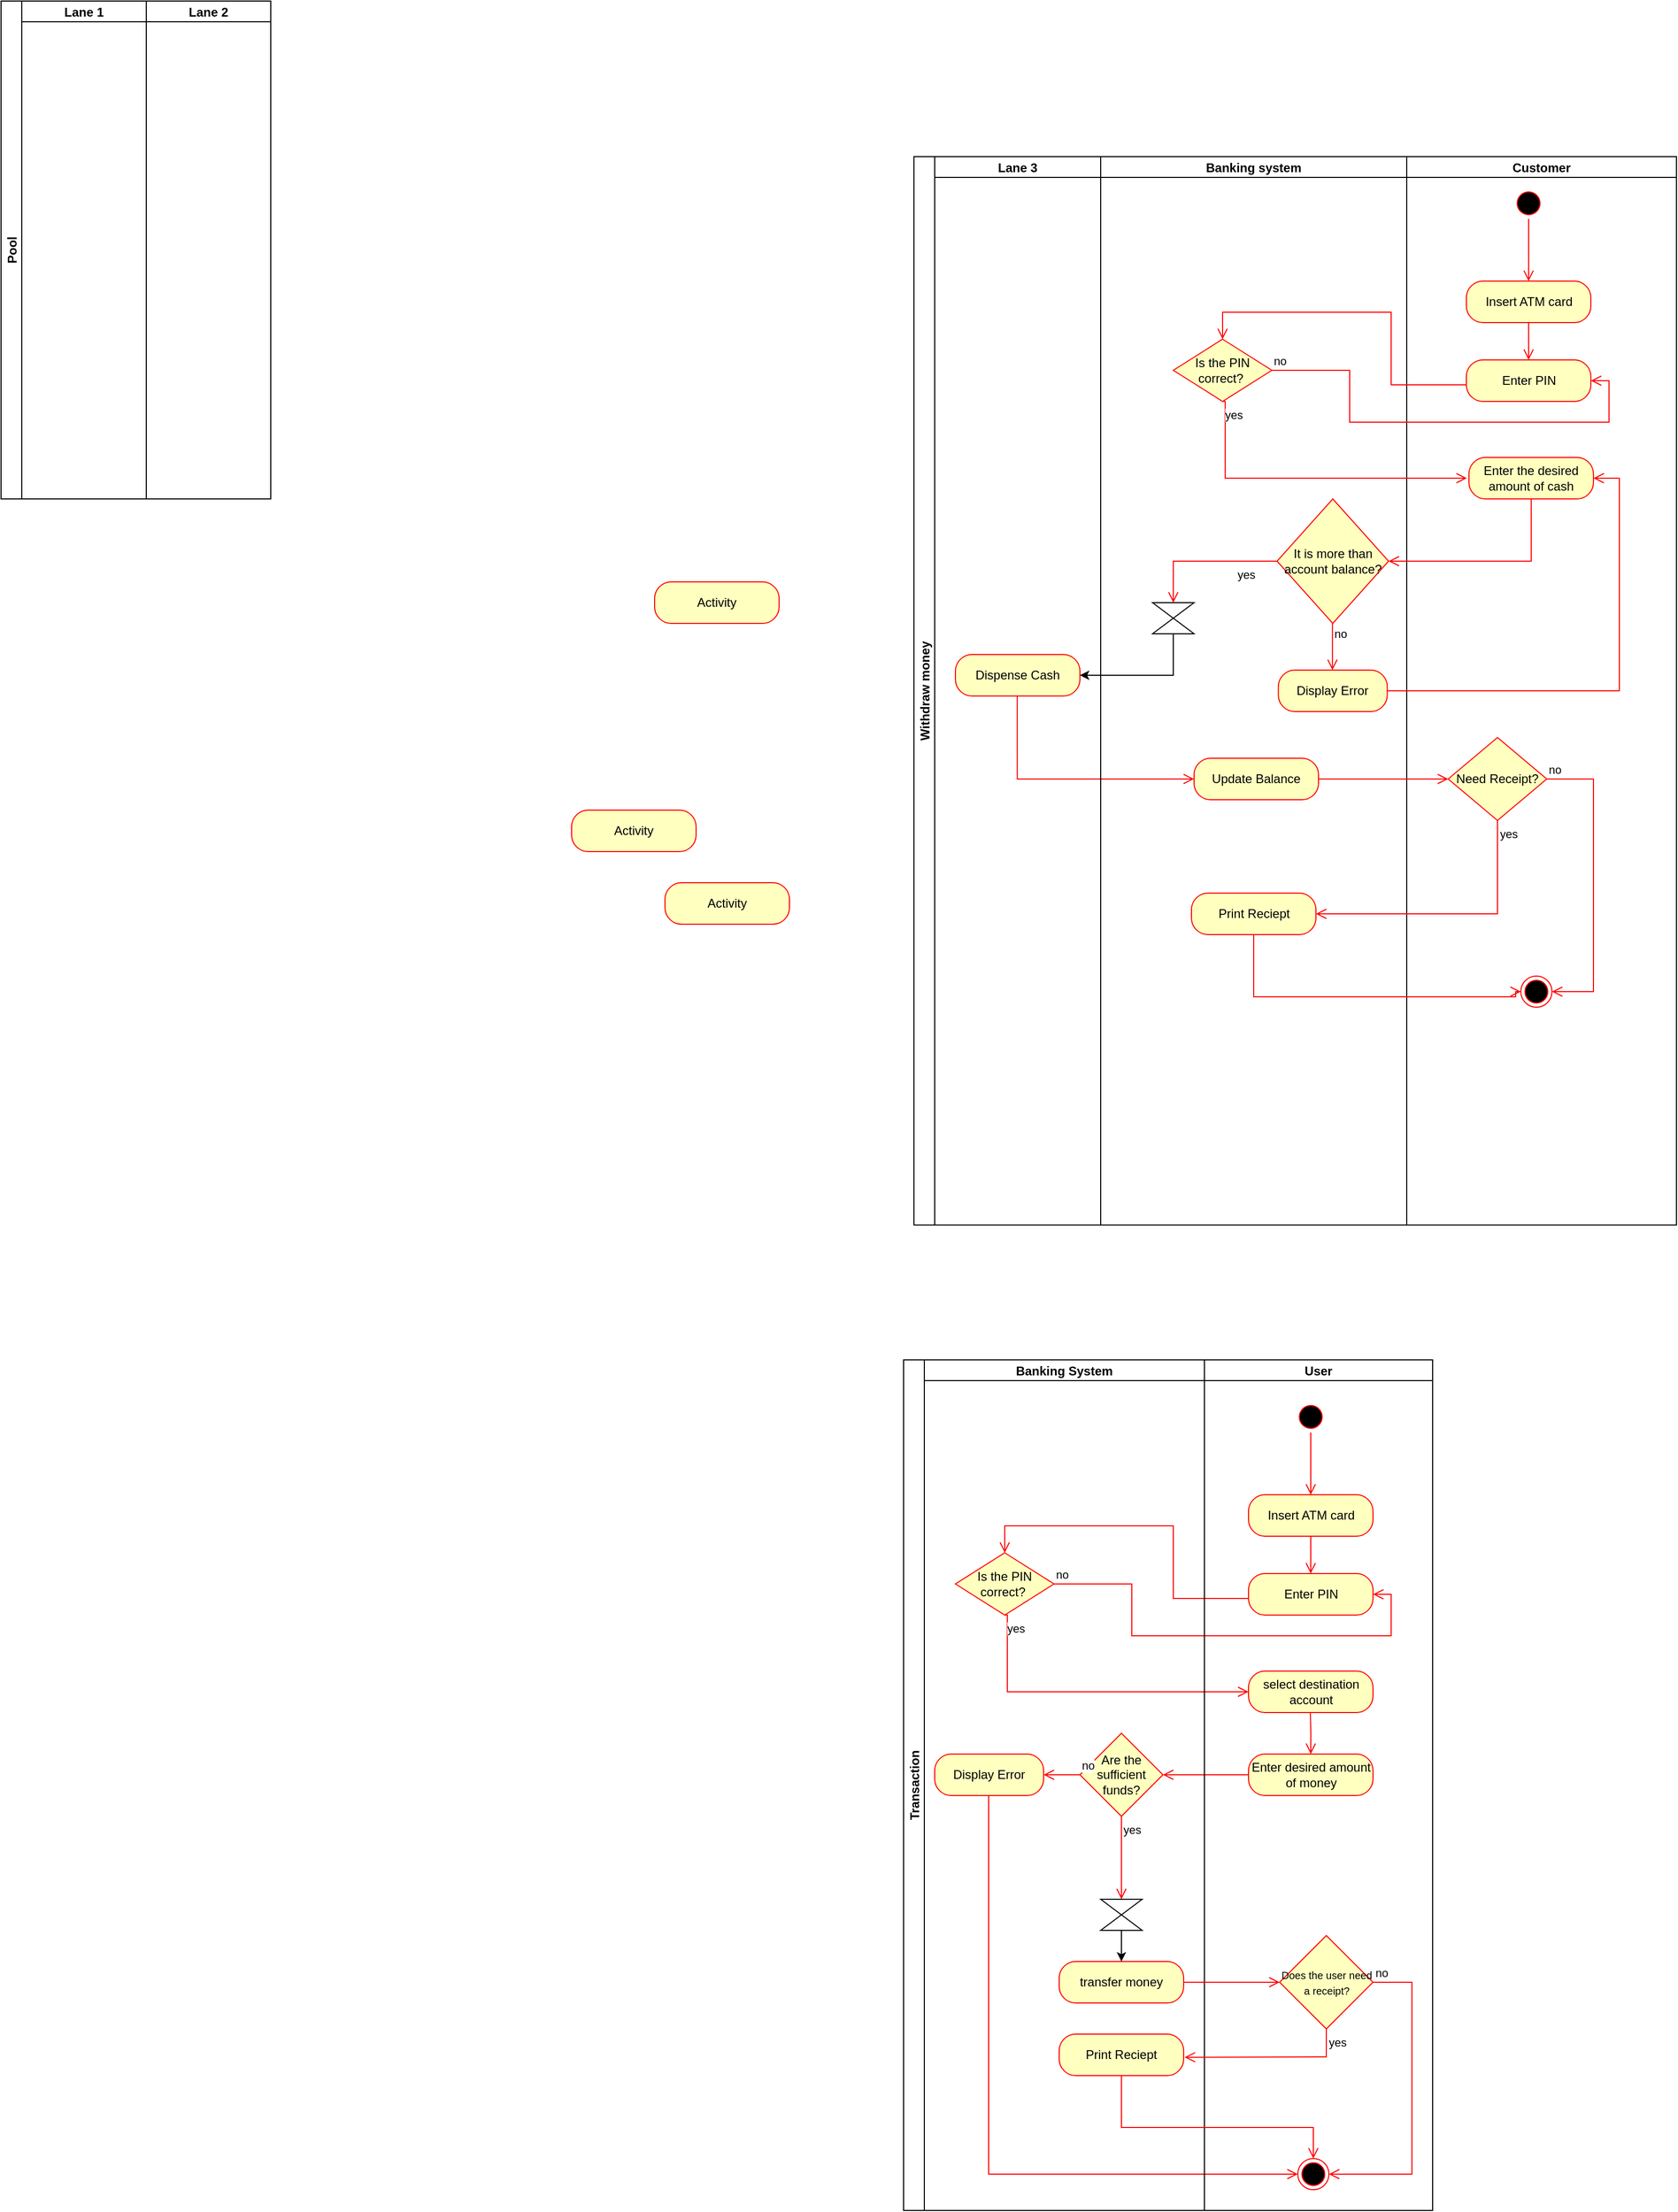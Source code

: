 <mxfile version="24.3.1" type="github">
  <diagram name="Page-1" id="arwiRg_OSkmTxciDIUxF">
    <mxGraphModel dx="2738" dy="3161" grid="1" gridSize="10" guides="1" tooltips="1" connect="1" arrows="1" fold="1" page="1" pageScale="1" pageWidth="850" pageHeight="1100" math="0" shadow="0">
      <root>
        <mxCell id="0" />
        <mxCell id="1" parent="0" />
        <mxCell id="LyGaWGMWj2QUgu-wXZLi-1" value="Withdraw money" style="swimlane;childLayout=stackLayout;resizeParent=1;resizeParentMax=0;startSize=20;horizontal=0;horizontalStack=1;" vertex="1" parent="1">
          <mxGeometry x="150" y="-1420" width="735" height="1030" as="geometry" />
        </mxCell>
        <mxCell id="LyGaWGMWj2QUgu-wXZLi-66" value="Lane 3" style="swimlane;startSize=20;" vertex="1" parent="LyGaWGMWj2QUgu-wXZLi-1">
          <mxGeometry x="20" width="160" height="1030" as="geometry" />
        </mxCell>
        <mxCell id="LyGaWGMWj2QUgu-wXZLi-53" value="Dispense Cash" style="rounded=1;whiteSpace=wrap;html=1;arcSize=40;fontColor=#000000;fillColor=#ffffc0;strokeColor=#ff0000;" vertex="1" parent="LyGaWGMWj2QUgu-wXZLi-66">
          <mxGeometry x="20" y="480" width="120" height="40" as="geometry" />
        </mxCell>
        <mxCell id="LyGaWGMWj2QUgu-wXZLi-72" value="" style="edgeStyle=orthogonalEdgeStyle;html=1;verticalAlign=bottom;endArrow=open;endSize=8;strokeColor=#ff0000;rounded=0;" edge="1" parent="LyGaWGMWj2QUgu-wXZLi-66">
          <mxGeometry relative="1" as="geometry">
            <mxPoint x="250" y="600" as="targetPoint" />
            <mxPoint x="79.58" y="520.0" as="sourcePoint" />
            <Array as="points">
              <mxPoint x="80" y="600" />
            </Array>
          </mxGeometry>
        </mxCell>
        <mxCell id="LyGaWGMWj2QUgu-wXZLi-3" value="Banking system" style="swimlane;startSize=20;" vertex="1" parent="LyGaWGMWj2QUgu-wXZLi-1">
          <mxGeometry x="180" width="295" height="1030" as="geometry" />
        </mxCell>
        <mxCell id="LyGaWGMWj2QUgu-wXZLi-50" value="It is more than account balance?" style="rhombus;whiteSpace=wrap;html=1;fontColor=#000000;fillColor=#ffffc0;strokeColor=#ff0000;" vertex="1" parent="LyGaWGMWj2QUgu-wXZLi-3">
          <mxGeometry x="170" y="330" width="107.5" height="120" as="geometry" />
        </mxCell>
        <mxCell id="LyGaWGMWj2QUgu-wXZLi-51" value="Display Error" style="rounded=1;whiteSpace=wrap;html=1;arcSize=40;fontColor=#000000;fillColor=#ffffc0;strokeColor=#ff0000;" vertex="1" parent="LyGaWGMWj2QUgu-wXZLi-3">
          <mxGeometry x="171.25" y="495" width="105" height="40" as="geometry" />
        </mxCell>
        <mxCell id="LyGaWGMWj2QUgu-wXZLi-52" value="" style="edgeStyle=orthogonalEdgeStyle;html=1;align=left;verticalAlign=bottom;endArrow=open;endSize=8;strokeColor=#ff0000;rounded=0;exitX=0.5;exitY=1;exitDx=0;exitDy=0;entryX=0.5;entryY=0;entryDx=0;entryDy=0;" edge="1" parent="LyGaWGMWj2QUgu-wXZLi-3">
          <mxGeometry x="-1" relative="1" as="geometry">
            <mxPoint x="223.41" y="495" as="targetPoint" />
            <mxPoint x="223.41" y="450" as="sourcePoint" />
            <Array as="points" />
          </mxGeometry>
        </mxCell>
        <mxCell id="LyGaWGMWj2QUgu-wXZLi-58" value="no" style="edgeLabel;html=1;align=center;verticalAlign=middle;resizable=0;points=[];" vertex="1" connectable="0" parent="LyGaWGMWj2QUgu-wXZLi-52">
          <mxGeometry x="-0.261" y="-1" relative="1" as="geometry">
            <mxPoint x="8" y="-7" as="offset" />
          </mxGeometry>
        </mxCell>
        <mxCell id="LyGaWGMWj2QUgu-wXZLi-54" value="yes" style="edgeStyle=orthogonalEdgeStyle;html=1;align=left;verticalAlign=top;endArrow=open;endSize=8;strokeColor=#ff0000;rounded=0;exitX=0;exitY=0.5;exitDx=0;exitDy=0;entryX=0.5;entryY=0;entryDx=0;entryDy=0;" edge="1" parent="LyGaWGMWj2QUgu-wXZLi-3" source="LyGaWGMWj2QUgu-wXZLi-50" target="LyGaWGMWj2QUgu-wXZLi-56">
          <mxGeometry x="-0.428" relative="1" as="geometry">
            <mxPoint x="50" y="410" as="targetPoint" />
            <Array as="points">
              <mxPoint x="70" y="390" />
            </Array>
            <mxPoint as="offset" />
          </mxGeometry>
        </mxCell>
        <mxCell id="LyGaWGMWj2QUgu-wXZLi-56" value="" style="shape=collate;html=1;" vertex="1" parent="LyGaWGMWj2QUgu-wXZLi-3">
          <mxGeometry x="50" y="430" width="40" height="30" as="geometry" />
        </mxCell>
        <mxCell id="LyGaWGMWj2QUgu-wXZLi-69" value="Update Balance" style="rounded=1;whiteSpace=wrap;html=1;arcSize=40;fontColor=#000000;fillColor=#ffffc0;strokeColor=#ff0000;" vertex="1" parent="LyGaWGMWj2QUgu-wXZLi-3">
          <mxGeometry x="90" y="580" width="120" height="40" as="geometry" />
        </mxCell>
        <mxCell id="LyGaWGMWj2QUgu-wXZLi-57" value="Print Reciept" style="rounded=1;whiteSpace=wrap;html=1;arcSize=40;fontColor=#000000;fillColor=#ffffc0;strokeColor=#ff0000;" vertex="1" parent="LyGaWGMWj2QUgu-wXZLi-3">
          <mxGeometry x="87.5" y="710" width="120" height="40" as="geometry" />
        </mxCell>
        <mxCell id="LyGaWGMWj2QUgu-wXZLi-4" value="Customer" style="swimlane;startSize=20;" vertex="1" parent="LyGaWGMWj2QUgu-wXZLi-1">
          <mxGeometry x="475" width="260" height="1030" as="geometry" />
        </mxCell>
        <mxCell id="LyGaWGMWj2QUgu-wXZLi-5" value="" style="ellipse;html=1;shape=endState;fillColor=#000000;strokeColor=#ff0000;" vertex="1" parent="LyGaWGMWj2QUgu-wXZLi-4">
          <mxGeometry x="110" y="790" width="30" height="30" as="geometry" />
        </mxCell>
        <mxCell id="LyGaWGMWj2QUgu-wXZLi-39" value="" style="edgeStyle=orthogonalEdgeStyle;html=1;verticalAlign=bottom;endArrow=open;endSize=8;strokeColor=#ff0000;rounded=0;entryX=0.5;entryY=0;entryDx=0;entryDy=0;exitX=0;exitY=0.5;exitDx=0;exitDy=0;" edge="1" parent="LyGaWGMWj2QUgu-wXZLi-4" source="LyGaWGMWj2QUgu-wXZLi-47" target="LyGaWGMWj2QUgu-wXZLi-42">
          <mxGeometry relative="1" as="geometry">
            <mxPoint x="157.5" y="276" as="targetPoint" />
            <mxPoint x="175" y="220" as="sourcePoint" />
            <Array as="points">
              <mxPoint x="58" y="220" />
              <mxPoint x="-15" y="220" />
              <mxPoint x="-15" y="150" />
              <mxPoint x="-178" y="150" />
            </Array>
          </mxGeometry>
        </mxCell>
        <mxCell id="LyGaWGMWj2QUgu-wXZLi-40" value="no" style="edgeStyle=orthogonalEdgeStyle;html=1;align=left;verticalAlign=bottom;endArrow=open;endSize=8;strokeColor=#ff0000;rounded=0;entryX=1;entryY=0.5;entryDx=0;entryDy=0;exitX=1;exitY=0.5;exitDx=0;exitDy=0;" edge="1" parent="LyGaWGMWj2QUgu-wXZLi-4" source="LyGaWGMWj2QUgu-wXZLi-42" target="LyGaWGMWj2QUgu-wXZLi-47">
          <mxGeometry x="-1" relative="1" as="geometry">
            <mxPoint x="302.5" y="216" as="targetPoint" />
            <Array as="points">
              <mxPoint x="-55" y="206" />
              <mxPoint x="-55" y="256" />
              <mxPoint x="195" y="256" />
              <mxPoint x="195" y="216" />
            </Array>
          </mxGeometry>
        </mxCell>
        <mxCell id="LyGaWGMWj2QUgu-wXZLi-41" value="yes" style="edgeStyle=orthogonalEdgeStyle;html=1;align=left;verticalAlign=top;endArrow=open;endSize=8;strokeColor=#ff0000;rounded=0;exitX=0.5;exitY=1;exitDx=0;exitDy=0;entryX=0;entryY=0.5;entryDx=0;entryDy=0;" edge="1" parent="LyGaWGMWj2QUgu-wXZLi-4" source="LyGaWGMWj2QUgu-wXZLi-42">
          <mxGeometry x="-1" relative="1" as="geometry">
            <mxPoint x="58" y="310" as="targetPoint" />
            <mxPoint x="-57.921" y="286.004" as="sourcePoint" />
            <Array as="points">
              <mxPoint x="-175" y="236" />
              <mxPoint x="-175" y="310" />
            </Array>
          </mxGeometry>
        </mxCell>
        <mxCell id="LyGaWGMWj2QUgu-wXZLi-42" value="Is the PIN correct?&amp;nbsp;" style="rhombus;whiteSpace=wrap;html=1;fontColor=#000000;fillColor=#ffffc0;strokeColor=#ff0000;" vertex="1" parent="LyGaWGMWj2QUgu-wXZLi-4">
          <mxGeometry x="-225" y="176" width="95" height="60" as="geometry" />
        </mxCell>
        <mxCell id="LyGaWGMWj2QUgu-wXZLi-43" value="" style="ellipse;html=1;shape=startState;fillColor=#000000;strokeColor=#ff0000;" vertex="1" parent="LyGaWGMWj2QUgu-wXZLi-4">
          <mxGeometry x="102.5" y="30" width="30" height="30" as="geometry" />
        </mxCell>
        <mxCell id="LyGaWGMWj2QUgu-wXZLi-44" value="" style="edgeStyle=orthogonalEdgeStyle;html=1;verticalAlign=bottom;endArrow=open;endSize=8;strokeColor=#ff0000;rounded=0;" edge="1" parent="LyGaWGMWj2QUgu-wXZLi-4" source="LyGaWGMWj2QUgu-wXZLi-43">
          <mxGeometry relative="1" as="geometry">
            <mxPoint x="117.5" y="120" as="targetPoint" />
          </mxGeometry>
        </mxCell>
        <mxCell id="LyGaWGMWj2QUgu-wXZLi-45" value="Insert ATM card" style="rounded=1;whiteSpace=wrap;html=1;arcSize=40;fontColor=#000000;fillColor=#ffffc0;strokeColor=#ff0000;" vertex="1" parent="LyGaWGMWj2QUgu-wXZLi-4">
          <mxGeometry x="57.5" y="120" width="120" height="40" as="geometry" />
        </mxCell>
        <mxCell id="LyGaWGMWj2QUgu-wXZLi-46" value="" style="edgeStyle=orthogonalEdgeStyle;html=1;verticalAlign=bottom;endArrow=open;endSize=8;strokeColor=#ff0000;rounded=0;entryX=0.5;entryY=0;entryDx=0;entryDy=0;" edge="1" parent="LyGaWGMWj2QUgu-wXZLi-4" source="LyGaWGMWj2QUgu-wXZLi-45" target="LyGaWGMWj2QUgu-wXZLi-47">
          <mxGeometry relative="1" as="geometry">
            <mxPoint x="117.5" y="220" as="targetPoint" />
          </mxGeometry>
        </mxCell>
        <mxCell id="LyGaWGMWj2QUgu-wXZLi-47" value="Enter PIN" style="rounded=1;whiteSpace=wrap;html=1;arcSize=40;fontColor=#000000;fillColor=#ffffc0;strokeColor=#ff0000;" vertex="1" parent="LyGaWGMWj2QUgu-wXZLi-4">
          <mxGeometry x="57.5" y="196" width="120" height="40" as="geometry" />
        </mxCell>
        <mxCell id="LyGaWGMWj2QUgu-wXZLi-48" value="Enter the desired amount of cash" style="rounded=1;whiteSpace=wrap;html=1;arcSize=40;fontColor=#000000;fillColor=#ffffc0;strokeColor=#ff0000;" vertex="1" parent="LyGaWGMWj2QUgu-wXZLi-4">
          <mxGeometry x="60" y="290" width="120" height="40" as="geometry" />
        </mxCell>
        <mxCell id="LyGaWGMWj2QUgu-wXZLi-73" value="Need Receipt?" style="rhombus;whiteSpace=wrap;html=1;fontColor=#000000;fillColor=#ffffc0;strokeColor=#ff0000;" vertex="1" parent="LyGaWGMWj2QUgu-wXZLi-4">
          <mxGeometry x="40" y="560" width="95" height="80" as="geometry" />
        </mxCell>
        <mxCell id="LyGaWGMWj2QUgu-wXZLi-74" value="no" style="edgeStyle=orthogonalEdgeStyle;html=1;align=left;verticalAlign=bottom;endArrow=open;endSize=8;strokeColor=#ff0000;rounded=0;entryX=1;entryY=0.5;entryDx=0;entryDy=0;exitX=1;exitY=0.5;exitDx=0;exitDy=0;" edge="1" source="LyGaWGMWj2QUgu-wXZLi-73" parent="LyGaWGMWj2QUgu-wXZLi-4" target="LyGaWGMWj2QUgu-wXZLi-5">
          <mxGeometry x="-1" relative="1" as="geometry">
            <mxPoint x="190" y="810" as="targetPoint" />
            <mxPoint x="140.0" y="420" as="sourcePoint" />
            <Array as="points">
              <mxPoint x="180" y="600" />
              <mxPoint x="180" y="805" />
            </Array>
          </mxGeometry>
        </mxCell>
        <mxCell id="LyGaWGMWj2QUgu-wXZLi-62" value="" style="edgeStyle=orthogonalEdgeStyle;html=1;verticalAlign=bottom;endArrow=open;endSize=8;strokeColor=#ff0000;rounded=0;exitX=1;exitY=0.5;exitDx=0;exitDy=0;entryX=1;entryY=0.5;entryDx=0;entryDy=0;" edge="1" source="LyGaWGMWj2QUgu-wXZLi-51" parent="LyGaWGMWj2QUgu-wXZLi-1" target="LyGaWGMWj2QUgu-wXZLi-48">
          <mxGeometry relative="1" as="geometry">
            <mxPoint x="520" y="310" as="targetPoint" />
            <mxPoint x="371.98" y="520" as="sourcePoint" />
            <Array as="points">
              <mxPoint x="680" y="515" />
              <mxPoint x="680" y="310" />
            </Array>
          </mxGeometry>
        </mxCell>
        <mxCell id="LyGaWGMWj2QUgu-wXZLi-59" style="edgeStyle=orthogonalEdgeStyle;rounded=0;orthogonalLoop=1;jettySize=auto;html=1;exitX=0.5;exitY=1;exitDx=0;exitDy=0;entryX=1;entryY=0.5;entryDx=0;entryDy=0;" edge="1" parent="LyGaWGMWj2QUgu-wXZLi-1" source="LyGaWGMWj2QUgu-wXZLi-56" target="LyGaWGMWj2QUgu-wXZLi-53">
          <mxGeometry relative="1" as="geometry">
            <mxPoint x="250" y="520" as="targetPoint" />
          </mxGeometry>
        </mxCell>
        <mxCell id="LyGaWGMWj2QUgu-wXZLi-49" value="" style="edgeStyle=orthogonalEdgeStyle;html=1;verticalAlign=bottom;endArrow=open;endSize=8;strokeColor=#ff0000;rounded=0;exitX=0.5;exitY=1;exitDx=0;exitDy=0;entryX=1;entryY=0.5;entryDx=0;entryDy=0;" edge="1" source="LyGaWGMWj2QUgu-wXZLi-48" parent="LyGaWGMWj2QUgu-wXZLi-1" target="LyGaWGMWj2QUgu-wXZLi-50">
          <mxGeometry relative="1" as="geometry">
            <mxPoint x="460" y="390" as="targetPoint" />
            <mxPoint x="590" y="350" as="sourcePoint" />
            <Array as="points">
              <mxPoint x="595" y="390" />
            </Array>
          </mxGeometry>
        </mxCell>
        <mxCell id="LyGaWGMWj2QUgu-wXZLi-70" value="" style="edgeStyle=orthogonalEdgeStyle;html=1;verticalAlign=bottom;endArrow=open;endSize=8;strokeColor=#ff0000;rounded=0;exitX=1;exitY=0.5;exitDx=0;exitDy=0;entryX=0;entryY=0.5;entryDx=0;entryDy=0;" edge="1" source="LyGaWGMWj2QUgu-wXZLi-69" parent="LyGaWGMWj2QUgu-wXZLi-1" target="LyGaWGMWj2QUgu-wXZLi-73">
          <mxGeometry relative="1" as="geometry">
            <mxPoint x="330" y="740" as="targetPoint" />
            <mxPoint x="420" y="660" as="sourcePoint" />
            <Array as="points">
              <mxPoint x="460" y="600" />
              <mxPoint x="460" y="600" />
            </Array>
          </mxGeometry>
        </mxCell>
        <mxCell id="LyGaWGMWj2QUgu-wXZLi-75" value="yes" style="edgeStyle=orthogonalEdgeStyle;html=1;align=left;verticalAlign=top;endArrow=open;endSize=8;strokeColor=#ff0000;rounded=0;entryX=1;entryY=0.5;entryDx=0;entryDy=0;" edge="1" source="LyGaWGMWj2QUgu-wXZLi-73" parent="LyGaWGMWj2QUgu-wXZLi-1" target="LyGaWGMWj2QUgu-wXZLi-57">
          <mxGeometry x="-1" relative="1" as="geometry">
            <mxPoint x="570" y="730" as="targetPoint" />
            <Array as="points">
              <mxPoint x="563" y="730" />
            </Array>
          </mxGeometry>
        </mxCell>
        <mxCell id="LyGaWGMWj2QUgu-wXZLi-77" value="" style="edgeStyle=orthogonalEdgeStyle;html=1;verticalAlign=bottom;endArrow=open;endSize=8;strokeColor=#ff0000;rounded=0;exitX=0.5;exitY=1;exitDx=0;exitDy=0;entryX=0;entryY=0.5;entryDx=0;entryDy=0;" edge="1" source="LyGaWGMWj2QUgu-wXZLi-57" parent="LyGaWGMWj2QUgu-wXZLi-1" target="LyGaWGMWj2QUgu-wXZLi-5">
          <mxGeometry relative="1" as="geometry">
            <mxPoint x="329.58" y="1050" as="targetPoint" />
            <mxPoint x="329.58" y="760" as="sourcePoint" />
            <Array as="points">
              <mxPoint x="328" y="810" />
              <mxPoint x="580" y="810" />
              <mxPoint x="580" y="805" />
            </Array>
          </mxGeometry>
        </mxCell>
        <mxCell id="LyGaWGMWj2QUgu-wXZLi-8" value="Transaction" style="swimlane;childLayout=stackLayout;resizeParent=1;resizeParentMax=0;startSize=20;horizontal=0;horizontalStack=1;" vertex="1" parent="1">
          <mxGeometry x="140" y="-260" width="510" height="820" as="geometry" />
        </mxCell>
        <mxCell id="LyGaWGMWj2QUgu-wXZLi-9" value="" style="edgeStyle=orthogonalEdgeStyle;html=1;verticalAlign=bottom;endArrow=open;endSize=8;strokeColor=#ff0000;rounded=0;entryX=0.5;entryY=0;entryDx=0;entryDy=0;exitX=0;exitY=0.5;exitDx=0;exitDy=0;" edge="1" parent="LyGaWGMWj2QUgu-wXZLi-8" source="LyGaWGMWj2QUgu-wXZLi-29" target="LyGaWGMWj2QUgu-wXZLi-13">
          <mxGeometry relative="1" as="geometry">
            <mxPoint x="432.5" y="286" as="targetPoint" />
            <mxPoint x="450" y="230" as="sourcePoint" />
            <Array as="points">
              <mxPoint x="333" y="230" />
              <mxPoint x="260" y="230" />
              <mxPoint x="260" y="160" />
              <mxPoint x="97" y="160" />
            </Array>
          </mxGeometry>
        </mxCell>
        <mxCell id="LyGaWGMWj2QUgu-wXZLi-10" value="no" style="edgeStyle=orthogonalEdgeStyle;html=1;align=left;verticalAlign=bottom;endArrow=open;endSize=8;strokeColor=#ff0000;rounded=0;entryX=1;entryY=0.5;entryDx=0;entryDy=0;exitX=1;exitY=0.5;exitDx=0;exitDy=0;" edge="1" parent="LyGaWGMWj2QUgu-wXZLi-8" source="LyGaWGMWj2QUgu-wXZLi-13" target="LyGaWGMWj2QUgu-wXZLi-29">
          <mxGeometry x="-1" relative="1" as="geometry">
            <mxPoint x="577.5" y="226" as="targetPoint" />
            <Array as="points">
              <mxPoint x="220" y="216" />
              <mxPoint x="220" y="266" />
              <mxPoint x="470" y="266" />
              <mxPoint x="470" y="226" />
            </Array>
          </mxGeometry>
        </mxCell>
        <mxCell id="LyGaWGMWj2QUgu-wXZLi-11" value="yes" style="edgeStyle=orthogonalEdgeStyle;html=1;align=left;verticalAlign=top;endArrow=open;endSize=8;strokeColor=#ff0000;rounded=0;exitX=0.5;exitY=1;exitDx=0;exitDy=0;entryX=0;entryY=0.5;entryDx=0;entryDy=0;" edge="1" parent="LyGaWGMWj2QUgu-wXZLi-8" source="LyGaWGMWj2QUgu-wXZLi-13" target="LyGaWGMWj2QUgu-wXZLi-30">
          <mxGeometry x="-1" relative="1" as="geometry">
            <mxPoint x="360" y="320" as="targetPoint" />
            <mxPoint x="217.079" y="296.004" as="sourcePoint" />
            <Array as="points">
              <mxPoint x="100" y="246" />
              <mxPoint x="100" y="320" />
            </Array>
          </mxGeometry>
        </mxCell>
        <mxCell id="LyGaWGMWj2QUgu-wXZLi-12" value="Banking System" style="swimlane;startSize=20;" vertex="1" parent="LyGaWGMWj2QUgu-wXZLi-8">
          <mxGeometry x="20" width="270" height="820" as="geometry" />
        </mxCell>
        <mxCell id="LyGaWGMWj2QUgu-wXZLi-13" value="Is the PIN correct?&amp;nbsp;" style="rhombus;whiteSpace=wrap;html=1;fontColor=#000000;fillColor=#ffffc0;strokeColor=#ff0000;" vertex="1" parent="LyGaWGMWj2QUgu-wXZLi-12">
          <mxGeometry x="30" y="186" width="95" height="60" as="geometry" />
        </mxCell>
        <mxCell id="LyGaWGMWj2QUgu-wXZLi-14" value="Are the sufficient funds?" style="rhombus;whiteSpace=wrap;html=1;fontColor=#000000;fillColor=#ffffc0;strokeColor=#ff0000;" vertex="1" parent="LyGaWGMWj2QUgu-wXZLi-12">
          <mxGeometry x="150" y="360" width="80" height="80" as="geometry" />
        </mxCell>
        <mxCell id="LyGaWGMWj2QUgu-wXZLi-15" value="Display Error" style="rounded=1;whiteSpace=wrap;html=1;arcSize=40;fontColor=#000000;fillColor=#ffffc0;strokeColor=#ff0000;" vertex="1" parent="LyGaWGMWj2QUgu-wXZLi-12">
          <mxGeometry x="10" y="380" width="105" height="40" as="geometry" />
        </mxCell>
        <mxCell id="LyGaWGMWj2QUgu-wXZLi-16" value="no" style="edgeStyle=orthogonalEdgeStyle;html=1;align=left;verticalAlign=bottom;endArrow=open;endSize=8;strokeColor=#ff0000;rounded=0;exitX=0;exitY=0.5;exitDx=0;exitDy=0;entryX=1;entryY=0.5;entryDx=0;entryDy=0;" edge="1" parent="LyGaWGMWj2QUgu-wXZLi-12" source="LyGaWGMWj2QUgu-wXZLi-14" target="LyGaWGMWj2QUgu-wXZLi-15">
          <mxGeometry x="-1" relative="1" as="geometry">
            <mxPoint x="40" y="430" as="targetPoint" />
            <mxPoint x="140" y="440" as="sourcePoint" />
            <Array as="points">
              <mxPoint x="150" y="400" />
              <mxPoint x="150" y="400" />
            </Array>
          </mxGeometry>
        </mxCell>
        <mxCell id="LyGaWGMWj2QUgu-wXZLi-17" value="transfer money" style="rounded=1;whiteSpace=wrap;html=1;arcSize=40;fontColor=#000000;fillColor=#ffffc0;strokeColor=#ff0000;" vertex="1" parent="LyGaWGMWj2QUgu-wXZLi-12">
          <mxGeometry x="130" y="580" width="120" height="40" as="geometry" />
        </mxCell>
        <mxCell id="LyGaWGMWj2QUgu-wXZLi-18" value="yes" style="edgeStyle=orthogonalEdgeStyle;html=1;align=left;verticalAlign=top;endArrow=open;endSize=8;strokeColor=#ff0000;rounded=0;entryX=0.5;entryY=0;entryDx=0;entryDy=0;" edge="1" parent="LyGaWGMWj2QUgu-wXZLi-12" source="LyGaWGMWj2QUgu-wXZLi-14" target="LyGaWGMWj2QUgu-wXZLi-21">
          <mxGeometry x="-1" relative="1" as="geometry">
            <mxPoint x="200" y="510" as="targetPoint" />
            <Array as="points">
              <mxPoint x="190" y="520" />
            </Array>
          </mxGeometry>
        </mxCell>
        <mxCell id="LyGaWGMWj2QUgu-wXZLi-19" value="" style="edgeStyle=orthogonalEdgeStyle;html=1;verticalAlign=bottom;endArrow=open;endSize=8;strokeColor=#ff0000;rounded=0;entryX=0;entryY=0.5;entryDx=0;entryDy=0;" edge="1" parent="LyGaWGMWj2QUgu-wXZLi-12" target="LyGaWGMWj2QUgu-wXZLi-33">
          <mxGeometry relative="1" as="geometry">
            <mxPoint x="62.08" y="869.5" as="targetPoint" />
            <mxPoint x="60" y="420" as="sourcePoint" />
            <Array as="points">
              <mxPoint x="62" y="785" />
            </Array>
          </mxGeometry>
        </mxCell>
        <mxCell id="LyGaWGMWj2QUgu-wXZLi-20" value="" style="edgeStyle=orthogonalEdgeStyle;rounded=0;orthogonalLoop=1;jettySize=auto;html=1;" edge="1" parent="LyGaWGMWj2QUgu-wXZLi-12" source="LyGaWGMWj2QUgu-wXZLi-21" target="LyGaWGMWj2QUgu-wXZLi-17">
          <mxGeometry relative="1" as="geometry" />
        </mxCell>
        <mxCell id="LyGaWGMWj2QUgu-wXZLi-21" value="" style="shape=collate;html=1;" vertex="1" parent="LyGaWGMWj2QUgu-wXZLi-12">
          <mxGeometry x="170" y="520" width="40" height="30" as="geometry" />
        </mxCell>
        <mxCell id="LyGaWGMWj2QUgu-wXZLi-22" value="Print Reciept" style="rounded=1;whiteSpace=wrap;html=1;arcSize=40;fontColor=#000000;fillColor=#ffffc0;strokeColor=#ff0000;" vertex="1" parent="LyGaWGMWj2QUgu-wXZLi-12">
          <mxGeometry x="130" y="650" width="120" height="40" as="geometry" />
        </mxCell>
        <mxCell id="LyGaWGMWj2QUgu-wXZLi-23" value="" style="edgeStyle=orthogonalEdgeStyle;html=1;verticalAlign=bottom;endArrow=open;endSize=8;strokeColor=#ff0000;rounded=0;exitX=0;exitY=0.5;exitDx=0;exitDy=0;" edge="1" parent="LyGaWGMWj2QUgu-wXZLi-8" source="LyGaWGMWj2QUgu-wXZLi-32">
          <mxGeometry relative="1" as="geometry">
            <mxPoint x="250" y="400" as="targetPoint" />
            <mxPoint x="370" y="400" as="sourcePoint" />
            <Array as="points">
              <mxPoint x="320" y="400" />
              <mxPoint x="320" y="400" />
            </Array>
          </mxGeometry>
        </mxCell>
        <mxCell id="LyGaWGMWj2QUgu-wXZLi-24" value="User" style="swimlane;startSize=20;" vertex="1" parent="LyGaWGMWj2QUgu-wXZLi-8">
          <mxGeometry x="290" width="220" height="820" as="geometry" />
        </mxCell>
        <mxCell id="LyGaWGMWj2QUgu-wXZLi-25" value="" style="ellipse;html=1;shape=startState;fillColor=#000000;strokeColor=#ff0000;" vertex="1" parent="LyGaWGMWj2QUgu-wXZLi-24">
          <mxGeometry x="87.5" y="40" width="30" height="30" as="geometry" />
        </mxCell>
        <mxCell id="LyGaWGMWj2QUgu-wXZLi-26" value="" style="edgeStyle=orthogonalEdgeStyle;html=1;verticalAlign=bottom;endArrow=open;endSize=8;strokeColor=#ff0000;rounded=0;" edge="1" parent="LyGaWGMWj2QUgu-wXZLi-24" source="LyGaWGMWj2QUgu-wXZLi-25">
          <mxGeometry relative="1" as="geometry">
            <mxPoint x="102.5" y="130" as="targetPoint" />
          </mxGeometry>
        </mxCell>
        <mxCell id="LyGaWGMWj2QUgu-wXZLi-27" value="Insert ATM card" style="rounded=1;whiteSpace=wrap;html=1;arcSize=40;fontColor=#000000;fillColor=#ffffc0;strokeColor=#ff0000;" vertex="1" parent="LyGaWGMWj2QUgu-wXZLi-24">
          <mxGeometry x="42.5" y="130" width="120" height="40" as="geometry" />
        </mxCell>
        <mxCell id="LyGaWGMWj2QUgu-wXZLi-28" value="" style="edgeStyle=orthogonalEdgeStyle;html=1;verticalAlign=bottom;endArrow=open;endSize=8;strokeColor=#ff0000;rounded=0;entryX=0.5;entryY=0;entryDx=0;entryDy=0;" edge="1" parent="LyGaWGMWj2QUgu-wXZLi-24" source="LyGaWGMWj2QUgu-wXZLi-27" target="LyGaWGMWj2QUgu-wXZLi-29">
          <mxGeometry relative="1" as="geometry">
            <mxPoint x="102.5" y="230" as="targetPoint" />
          </mxGeometry>
        </mxCell>
        <mxCell id="LyGaWGMWj2QUgu-wXZLi-29" value="Enter PIN" style="rounded=1;whiteSpace=wrap;html=1;arcSize=40;fontColor=#000000;fillColor=#ffffc0;strokeColor=#ff0000;" vertex="1" parent="LyGaWGMWj2QUgu-wXZLi-24">
          <mxGeometry x="42.5" y="206" width="120" height="40" as="geometry" />
        </mxCell>
        <mxCell id="LyGaWGMWj2QUgu-wXZLi-30" value="select destination account" style="rounded=1;whiteSpace=wrap;html=1;arcSize=40;fontColor=#000000;fillColor=#ffffc0;strokeColor=#ff0000;" vertex="1" parent="LyGaWGMWj2QUgu-wXZLi-24">
          <mxGeometry x="42.5" y="300" width="120" height="40" as="geometry" />
        </mxCell>
        <mxCell id="LyGaWGMWj2QUgu-wXZLi-31" value="" style="edgeStyle=orthogonalEdgeStyle;html=1;verticalAlign=bottom;endArrow=open;endSize=8;strokeColor=#ff0000;rounded=0;entryX=0.5;entryY=0;entryDx=0;entryDy=0;" edge="1" parent="LyGaWGMWj2QUgu-wXZLi-24" target="LyGaWGMWj2QUgu-wXZLi-32">
          <mxGeometry relative="1" as="geometry">
            <mxPoint x="102.08" y="470" as="targetPoint" />
            <mxPoint x="102.08" y="340" as="sourcePoint" />
            <Array as="points" />
          </mxGeometry>
        </mxCell>
        <mxCell id="LyGaWGMWj2QUgu-wXZLi-32" value="Enter desired amount of money" style="rounded=1;whiteSpace=wrap;html=1;arcSize=40;fontColor=#000000;fillColor=#ffffc0;strokeColor=#ff0000;" vertex="1" parent="LyGaWGMWj2QUgu-wXZLi-24">
          <mxGeometry x="42.5" y="380" width="120" height="40" as="geometry" />
        </mxCell>
        <mxCell id="LyGaWGMWj2QUgu-wXZLi-33" value="" style="ellipse;html=1;shape=endState;fillColor=#000000;strokeColor=#ff0000;" vertex="1" parent="LyGaWGMWj2QUgu-wXZLi-24">
          <mxGeometry x="90" y="770" width="30" height="30" as="geometry" />
        </mxCell>
        <mxCell id="LyGaWGMWj2QUgu-wXZLi-34" value="&lt;span style=&quot;font-size: 10px;&quot;&gt;Does the user need a receipt?&lt;/span&gt;" style="rhombus;whiteSpace=wrap;html=1;fontColor=#000000;fillColor=#ffffc0;strokeColor=#ff0000;" vertex="1" parent="LyGaWGMWj2QUgu-wXZLi-24">
          <mxGeometry x="72.5" y="555" width="90" height="90" as="geometry" />
        </mxCell>
        <mxCell id="LyGaWGMWj2QUgu-wXZLi-35" value="no" style="edgeStyle=orthogonalEdgeStyle;html=1;align=left;verticalAlign=bottom;endArrow=open;endSize=8;strokeColor=#ff0000;rounded=0;entryX=1;entryY=0.5;entryDx=0;entryDy=0;exitX=1;exitY=0.5;exitDx=0;exitDy=0;" edge="1" parent="LyGaWGMWj2QUgu-wXZLi-24" source="LyGaWGMWj2QUgu-wXZLi-34" target="LyGaWGMWj2QUgu-wXZLi-33">
          <mxGeometry x="-1" relative="1" as="geometry">
            <mxPoint x="130.0" y="785.12" as="targetPoint" />
            <mxPoint x="168.68" y="600" as="sourcePoint" />
            <Array as="points">
              <mxPoint x="200" y="600" />
              <mxPoint x="200" y="785" />
            </Array>
          </mxGeometry>
        </mxCell>
        <mxCell id="LyGaWGMWj2QUgu-wXZLi-36" value="" style="edgeStyle=orthogonalEdgeStyle;html=1;verticalAlign=bottom;endArrow=open;endSize=8;strokeColor=#ff0000;rounded=0;entryX=0.5;entryY=0;entryDx=0;entryDy=0;" edge="1" parent="LyGaWGMWj2QUgu-wXZLi-8" source="LyGaWGMWj2QUgu-wXZLi-22" target="LyGaWGMWj2QUgu-wXZLi-33">
          <mxGeometry relative="1" as="geometry">
            <mxPoint x="340" y="750" as="targetPoint" />
            <Array as="points">
              <mxPoint x="340" y="740" />
              <mxPoint x="515" y="740" />
            </Array>
          </mxGeometry>
        </mxCell>
        <mxCell id="LyGaWGMWj2QUgu-wXZLi-37" value="yes" style="edgeStyle=orthogonalEdgeStyle;html=1;align=left;verticalAlign=top;endArrow=open;endSize=8;strokeColor=#ff0000;rounded=0;entryX=1.008;entryY=0.558;entryDx=0;entryDy=0;exitX=0.5;exitY=1;exitDx=0;exitDy=0;entryPerimeter=0;" edge="1" parent="LyGaWGMWj2QUgu-wXZLi-8" source="LyGaWGMWj2QUgu-wXZLi-34" target="LyGaWGMWj2QUgu-wXZLi-22">
          <mxGeometry x="-1" relative="1" as="geometry">
            <mxPoint x="397.5" y="673.5" as="targetPoint" />
            <mxPoint x="527.5" y="646" as="sourcePoint" />
            <Array as="points">
              <mxPoint x="408" y="672" />
              <mxPoint x="408" y="672" />
            </Array>
          </mxGeometry>
        </mxCell>
        <mxCell id="LyGaWGMWj2QUgu-wXZLi-38" value="" style="edgeStyle=orthogonalEdgeStyle;html=1;verticalAlign=bottom;endArrow=open;endSize=8;strokeColor=#ff0000;rounded=0;exitX=1;exitY=0.5;exitDx=0;exitDy=0;entryX=0;entryY=0.5;entryDx=0;entryDy=0;" edge="1" parent="LyGaWGMWj2QUgu-wXZLi-8" source="LyGaWGMWj2QUgu-wXZLi-17" target="LyGaWGMWj2QUgu-wXZLi-34">
          <mxGeometry relative="1" as="geometry">
            <mxPoint x="360" y="530" as="targetPoint" />
            <mxPoint x="280" y="470" as="sourcePoint" />
            <Array as="points" />
          </mxGeometry>
        </mxCell>
        <mxCell id="LyGaWGMWj2QUgu-wXZLi-61" value="Activity" style="rounded=1;whiteSpace=wrap;html=1;arcSize=40;fontColor=#000000;fillColor=#ffffc0;strokeColor=#ff0000;" vertex="1" parent="1">
          <mxGeometry x="-100" y="-1010" width="120" height="40" as="geometry" />
        </mxCell>
        <mxCell id="LyGaWGMWj2QUgu-wXZLi-63" value="Pool" style="swimlane;childLayout=stackLayout;resizeParent=1;resizeParentMax=0;startSize=20;horizontal=0;horizontalStack=1;" vertex="1" parent="1">
          <mxGeometry x="-730" y="-1570" width="260" height="480" as="geometry" />
        </mxCell>
        <mxCell id="LyGaWGMWj2QUgu-wXZLi-64" value="Lane 1" style="swimlane;startSize=20;" vertex="1" parent="LyGaWGMWj2QUgu-wXZLi-63">
          <mxGeometry x="20" width="120" height="480" as="geometry" />
        </mxCell>
        <mxCell id="LyGaWGMWj2QUgu-wXZLi-65" value="Lane 2" style="swimlane;startSize=20;" vertex="1" parent="LyGaWGMWj2QUgu-wXZLi-63">
          <mxGeometry x="140" width="120" height="480" as="geometry" />
        </mxCell>
        <mxCell id="LyGaWGMWj2QUgu-wXZLi-71" value="Activity" style="rounded=1;whiteSpace=wrap;html=1;arcSize=40;fontColor=#000000;fillColor=#ffffc0;strokeColor=#ff0000;" vertex="1" parent="1">
          <mxGeometry x="-180" y="-790" width="120" height="40" as="geometry" />
        </mxCell>
        <mxCell id="LyGaWGMWj2QUgu-wXZLi-76" value="Activity" style="rounded=1;whiteSpace=wrap;html=1;arcSize=40;fontColor=#000000;fillColor=#ffffc0;strokeColor=#ff0000;" vertex="1" parent="1">
          <mxGeometry x="-90" y="-720" width="120" height="40" as="geometry" />
        </mxCell>
      </root>
    </mxGraphModel>
  </diagram>
</mxfile>
